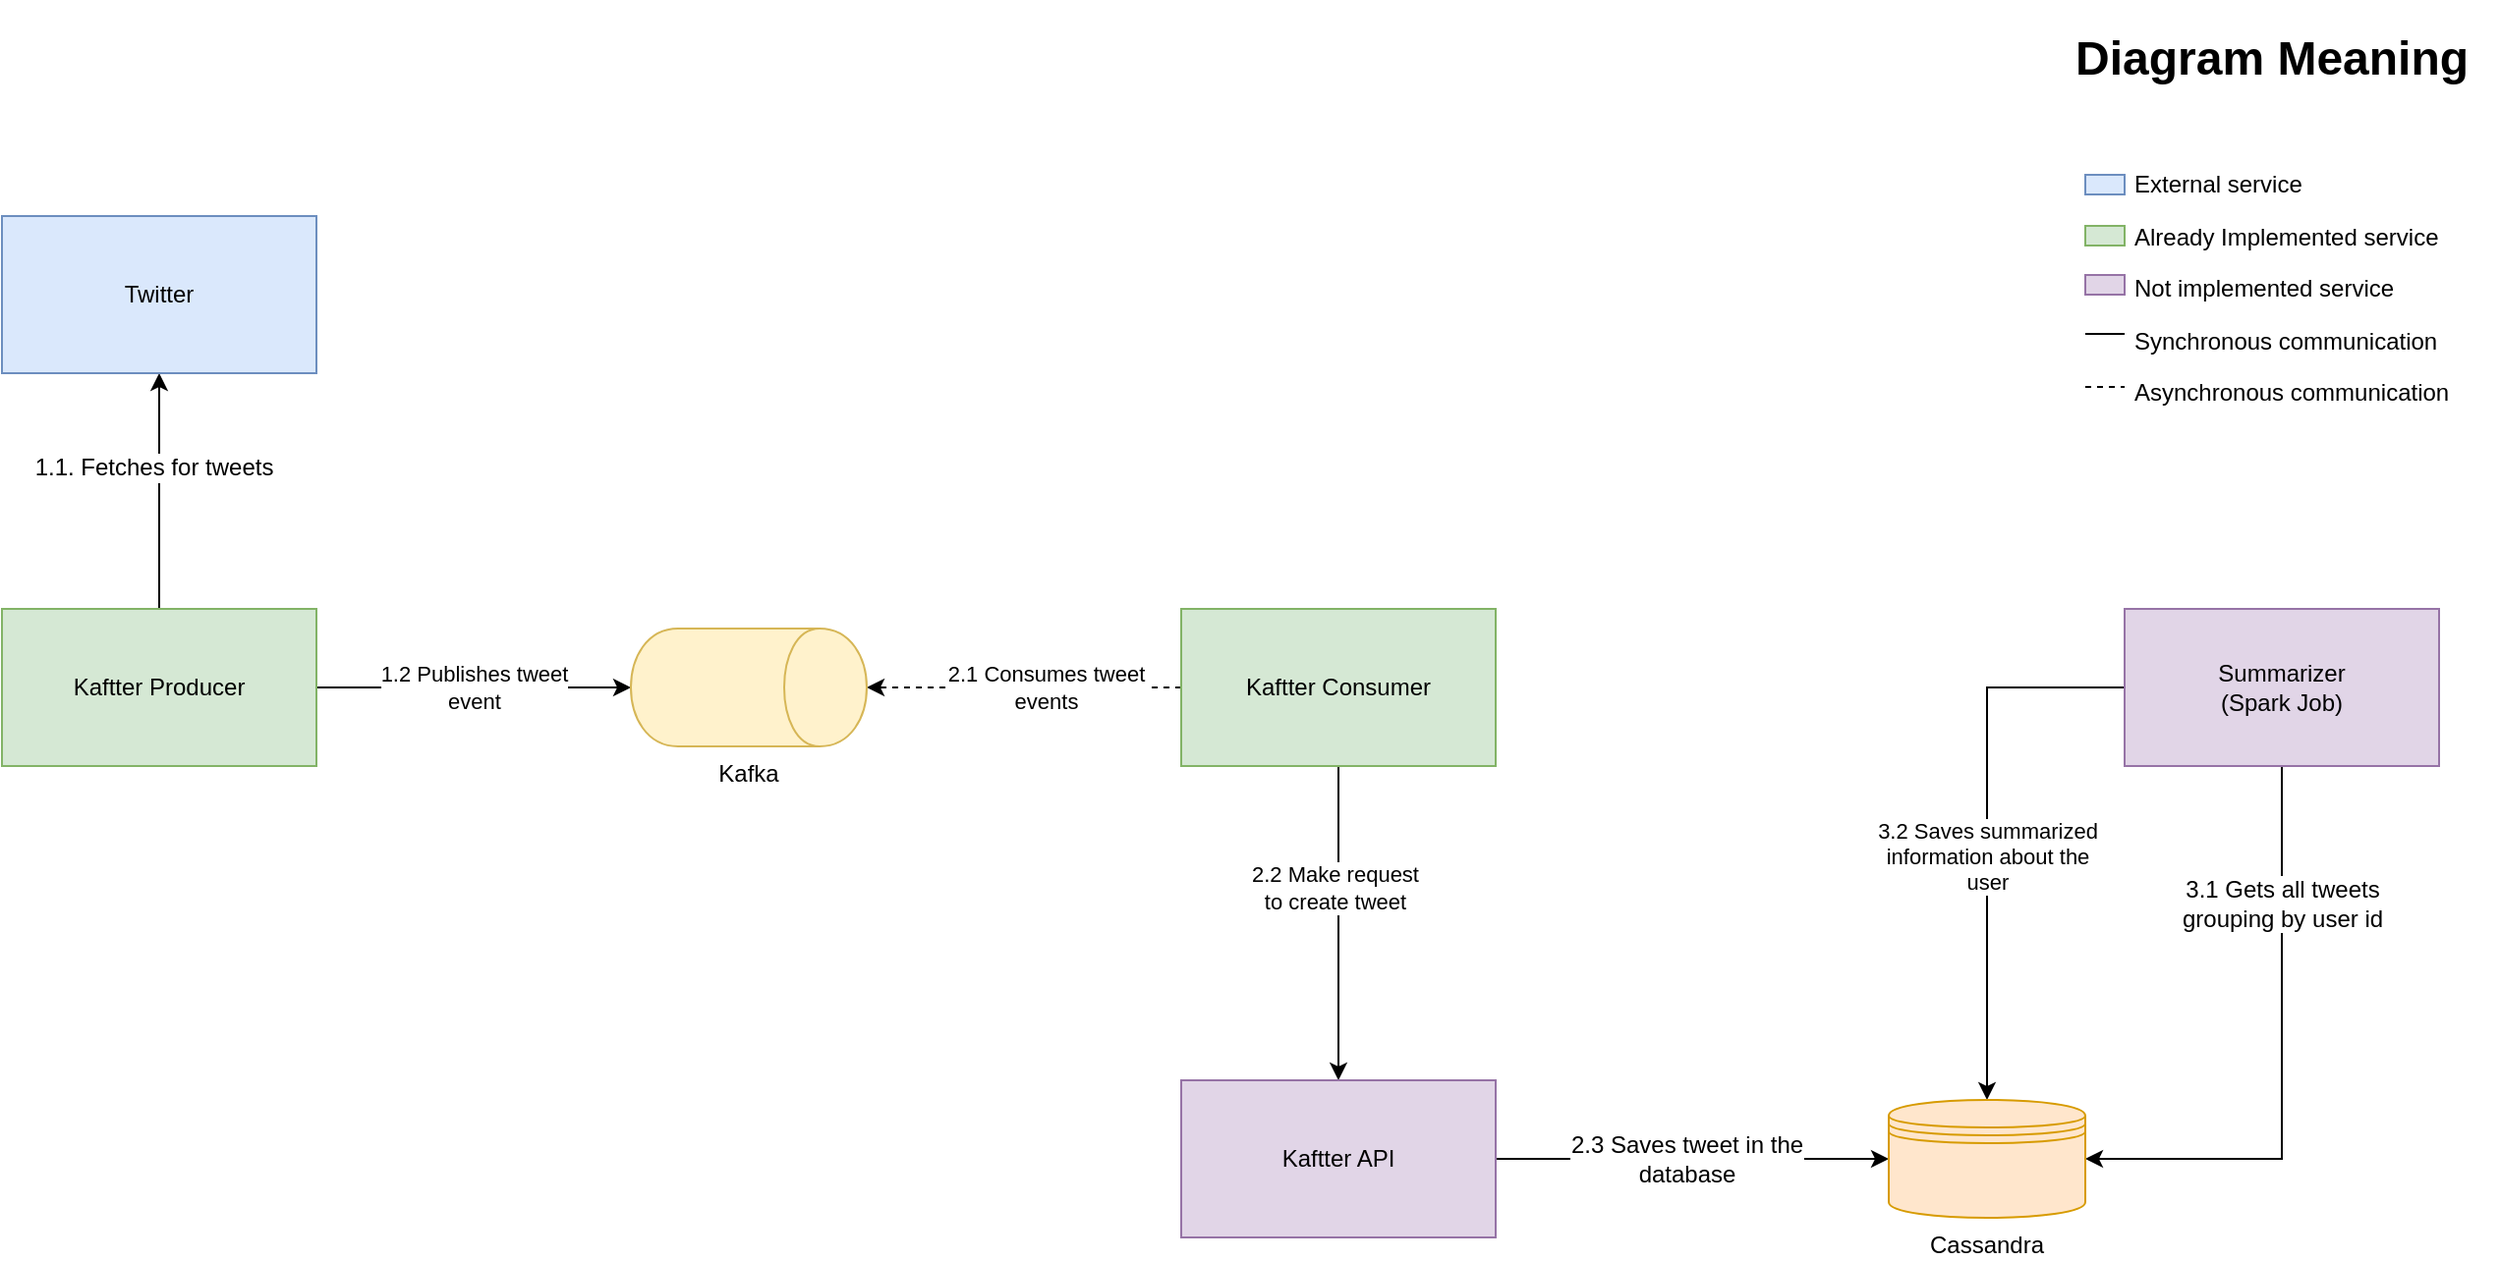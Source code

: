 <mxfile version="13.2.4" type="device"><diagram id="vhV8qCgmm4v2_XlPBhhn" name="Kaftter"><mxGraphModel dx="1673" dy="1012" grid="1" gridSize="10" guides="1" tooltips="1" connect="1" arrows="1" fold="1" page="1" pageScale="1" pageWidth="850" pageHeight="1100" math="0" shadow="0"><root><mxCell id="0"/><mxCell id="1" parent="0"/><mxCell id="hpEyENifhvBFtiRn1l3H-14" style="edgeStyle=orthogonalEdgeStyle;rounded=0;orthogonalLoop=1;jettySize=auto;html=1;entryX=0.5;entryY=1;entryDx=0;entryDy=0;" parent="1" source="hpEyENifhvBFtiRn1l3H-1" target="hpEyENifhvBFtiRn1l3H-13" edge="1"><mxGeometry relative="1" as="geometry"/></mxCell><mxCell id="hpEyENifhvBFtiRn1l3H-17" value="1.1. Fetches for tweets" style="text;html=1;align=center;verticalAlign=middle;resizable=0;points=[];labelBackgroundColor=#ffffff;" parent="hpEyENifhvBFtiRn1l3H-14" vertex="1" connectable="0"><mxGeometry x="0.212" y="3" relative="1" as="geometry"><mxPoint as="offset"/></mxGeometry></mxCell><mxCell id="gnszNPgnl5Ej_MuwpQ8A-2" style="edgeStyle=orthogonalEdgeStyle;rounded=0;orthogonalLoop=1;jettySize=auto;html=1;" edge="1" parent="1" source="hpEyENifhvBFtiRn1l3H-1" target="hpEyENifhvBFtiRn1l3H-4"><mxGeometry relative="1" as="geometry"/></mxCell><mxCell id="gnszNPgnl5Ej_MuwpQ8A-3" value="1.2 Publishes tweet&lt;br&gt;event" style="edgeLabel;html=1;align=center;verticalAlign=middle;resizable=0;points=[];" vertex="1" connectable="0" parent="gnszNPgnl5Ej_MuwpQ8A-2"><mxGeometry x="-0.258" relative="1" as="geometry"><mxPoint x="20.4" as="offset"/></mxGeometry></mxCell><mxCell id="hpEyENifhvBFtiRn1l3H-1" value="Kaftter&amp;nbsp;Producer" style="rounded=0;whiteSpace=wrap;html=1;fillColor=#d5e8d4;strokeColor=#82b366;" parent="1" vertex="1"><mxGeometry x="240" y="480" width="160" height="80" as="geometry"/></mxCell><mxCell id="hpEyENifhvBFtiRn1l3H-8" style="edgeStyle=orthogonalEdgeStyle;rounded=0;orthogonalLoop=1;jettySize=auto;html=1;" parent="1" source="gnszNPgnl5Ej_MuwpQ8A-4" target="hpEyENifhvBFtiRn1l3H-7" edge="1"><mxGeometry relative="1" as="geometry"><mxPoint x="1340" y="620" as="sourcePoint"/></mxGeometry></mxCell><mxCell id="hpEyENifhvBFtiRn1l3H-22" value="2.3 Saves tweet in the&lt;br&gt;database" style="text;html=1;align=center;verticalAlign=middle;resizable=0;points=[];labelBackgroundColor=#ffffff;" parent="hpEyENifhvBFtiRn1l3H-8" vertex="1" connectable="0"><mxGeometry x="-0.271" relative="1" as="geometry"><mxPoint x="23.43" as="offset"/></mxGeometry></mxCell><mxCell id="gnszNPgnl5Ej_MuwpQ8A-5" style="edgeStyle=orthogonalEdgeStyle;rounded=0;orthogonalLoop=1;jettySize=auto;html=1;entryX=0.5;entryY=0;entryDx=0;entryDy=0;dashed=1;" edge="1" parent="1" source="hpEyENifhvBFtiRn1l3H-2" target="hpEyENifhvBFtiRn1l3H-4"><mxGeometry relative="1" as="geometry"><mxPoint x="730" y="520" as="targetPoint"/></mxGeometry></mxCell><mxCell id="gnszNPgnl5Ej_MuwpQ8A-6" value="2.1 Consumes tweet&lt;br&gt;events" style="edgeLabel;html=1;align=center;verticalAlign=middle;resizable=0;points=[];" vertex="1" connectable="0" parent="gnszNPgnl5Ej_MuwpQ8A-5"><mxGeometry x="0.134" y="-2" relative="1" as="geometry"><mxPoint x="20.86" y="2" as="offset"/></mxGeometry></mxCell><mxCell id="gnszNPgnl5Ej_MuwpQ8A-7" style="edgeStyle=orthogonalEdgeStyle;rounded=0;orthogonalLoop=1;jettySize=auto;html=1;" edge="1" parent="1" source="hpEyENifhvBFtiRn1l3H-2" target="gnszNPgnl5Ej_MuwpQ8A-4"><mxGeometry relative="1" as="geometry"/></mxCell><mxCell id="gnszNPgnl5Ej_MuwpQ8A-8" value="2.2 Make request&lt;br&gt;to create tweet" style="edgeLabel;html=1;align=center;verticalAlign=middle;resizable=0;points=[];" vertex="1" connectable="0" parent="gnszNPgnl5Ej_MuwpQ8A-7"><mxGeometry x="-0.23" y="-2" relative="1" as="geometry"><mxPoint as="offset"/></mxGeometry></mxCell><mxCell id="hpEyENifhvBFtiRn1l3H-2" value="Kaftter&amp;nbsp;Consumer" style="rounded=0;whiteSpace=wrap;html=1;fillColor=#d5e8d4;strokeColor=#82b366;" parent="1" vertex="1"><mxGeometry x="840" y="480" width="160" height="80" as="geometry"/></mxCell><mxCell id="hpEyENifhvBFtiRn1l3H-15" style="edgeStyle=orthogonalEdgeStyle;rounded=0;orthogonalLoop=1;jettySize=auto;html=1;entryX=1;entryY=0.5;entryDx=0;entryDy=0;" parent="1" source="hpEyENifhvBFtiRn1l3H-3" target="hpEyENifhvBFtiRn1l3H-7" edge="1"><mxGeometry relative="1" as="geometry"><Array as="points"><mxPoint x="1400" y="760"/></Array></mxGeometry></mxCell><mxCell id="hpEyENifhvBFtiRn1l3H-23" value="3.1 Gets all tweets&lt;br&gt;grouping by user id" style="text;html=1;align=center;verticalAlign=middle;resizable=0;points=[];labelBackgroundColor=#ffffff;" parent="hpEyENifhvBFtiRn1l3H-15" vertex="1" connectable="0"><mxGeometry x="-0.665" y="3" relative="1" as="geometry"><mxPoint x="-3.03" y="19.71" as="offset"/></mxGeometry></mxCell><mxCell id="gnszNPgnl5Ej_MuwpQ8A-9" style="edgeStyle=orthogonalEdgeStyle;rounded=0;orthogonalLoop=1;jettySize=auto;html=1;" edge="1" parent="1" source="hpEyENifhvBFtiRn1l3H-3" target="hpEyENifhvBFtiRn1l3H-7"><mxGeometry relative="1" as="geometry"/></mxCell><mxCell id="gnszNPgnl5Ej_MuwpQ8A-10" value="3.2 Saves summarized&lt;br&gt;information about the&lt;br&gt;user" style="edgeLabel;html=1;align=center;verticalAlign=middle;resizable=0;points=[];" vertex="1" connectable="0" parent="gnszNPgnl5Ej_MuwpQ8A-9"><mxGeometry x="0.111" relative="1" as="geometry"><mxPoint as="offset"/></mxGeometry></mxCell><mxCell id="hpEyENifhvBFtiRn1l3H-3" value="Summarizer&lt;br&gt;(Spark Job)" style="rounded=0;whiteSpace=wrap;html=1;fillColor=#e1d5e7;strokeColor=#9673a6;" parent="1" vertex="1"><mxGeometry x="1320" y="480" width="160" height="80" as="geometry"/></mxCell><mxCell id="hpEyENifhvBFtiRn1l3H-4" value="Kafka" style="shape=cylinder;whiteSpace=wrap;html=1;boundedLbl=1;backgroundOutline=1;direction=south;labelPosition=center;verticalLabelPosition=bottom;align=center;verticalAlign=top;fillColor=#fff2cc;strokeColor=#d6b656;" parent="1" vertex="1"><mxGeometry x="560" y="490" width="120" height="60" as="geometry"/></mxCell><mxCell id="hpEyENifhvBFtiRn1l3H-7" value="Cassandra" style="shape=datastore;whiteSpace=wrap;html=1;fillColor=#ffe6cc;strokeColor=#d79b00;labelPosition=center;verticalLabelPosition=bottom;align=center;verticalAlign=top;" parent="1" vertex="1"><mxGeometry x="1200" y="730" width="100" height="60" as="geometry"/></mxCell><mxCell id="hpEyENifhvBFtiRn1l3H-13" value="Twitter" style="rounded=0;whiteSpace=wrap;html=1;fillColor=#dae8fc;strokeColor=#6c8ebf;" parent="1" vertex="1"><mxGeometry x="240" y="280" width="160" height="80" as="geometry"/></mxCell><mxCell id="gnszNPgnl5Ej_MuwpQ8A-4" value="Kaftter API" style="rounded=0;whiteSpace=wrap;html=1;fillColor=#e1d5e7;strokeColor=#9673a6;" vertex="1" parent="1"><mxGeometry x="840" y="720" width="160" height="80" as="geometry"/></mxCell><mxCell id="gnszNPgnl5Ej_MuwpQ8A-11" value="&lt;h1&gt;Diagram Meaning&lt;/h1&gt;&lt;p&gt;&lt;br&gt;&lt;/p&gt;&lt;p&gt;&amp;nbsp; &amp;nbsp; &amp;nbsp; &amp;nbsp; &amp;nbsp;External service&lt;/p&gt;&lt;p&gt;&amp;nbsp; &amp;nbsp; &amp;nbsp; &amp;nbsp; &amp;nbsp;Already Implemented service&lt;/p&gt;&lt;p&gt;&amp;nbsp; &amp;nbsp; &amp;nbsp; &amp;nbsp; &amp;nbsp;Not implemented service&lt;/p&gt;&lt;p&gt;&amp;nbsp; &amp;nbsp; &amp;nbsp; &amp;nbsp; &amp;nbsp;Synchronous communication&lt;/p&gt;&lt;p&gt;&amp;nbsp; &amp;nbsp; &amp;nbsp; &amp;nbsp; &amp;nbsp;Asynchronous communication&lt;br&gt;&lt;/p&gt;&lt;p&gt;&lt;br&gt;&lt;/p&gt;&lt;p&gt;&lt;br&gt;&lt;/p&gt;" style="text;html=1;strokeColor=none;fillColor=none;spacing=5;spacingTop=-20;whiteSpace=wrap;overflow=hidden;rounded=0;" vertex="1" parent="1"><mxGeometry x="1290" y="180" width="220" height="200" as="geometry"/></mxCell><mxCell id="gnszNPgnl5Ej_MuwpQ8A-12" value="" style="rounded=0;whiteSpace=wrap;html=1;fillColor=#dae8fc;strokeColor=#6c8ebf;" vertex="1" parent="1"><mxGeometry x="1300" y="259" width="20" height="10" as="geometry"/></mxCell><mxCell id="gnszNPgnl5Ej_MuwpQ8A-14" value="" style="rounded=0;whiteSpace=wrap;html=1;fillColor=#d5e8d4;strokeColor=#82b366;" vertex="1" parent="1"><mxGeometry x="1300" y="285" width="20" height="10" as="geometry"/></mxCell><mxCell id="gnszNPgnl5Ej_MuwpQ8A-15" value="" style="rounded=0;whiteSpace=wrap;html=1;fillColor=#e1d5e7;strokeColor=#9673a6;" vertex="1" parent="1"><mxGeometry x="1300" y="310" width="20" height="10" as="geometry"/></mxCell><mxCell id="gnszNPgnl5Ej_MuwpQ8A-19" value="" style="endArrow=none;html=1;" edge="1" parent="1"><mxGeometry width="50" height="50" relative="1" as="geometry"><mxPoint x="1300" y="340" as="sourcePoint"/><mxPoint x="1320" y="340" as="targetPoint"/></mxGeometry></mxCell><mxCell id="gnszNPgnl5Ej_MuwpQ8A-21" value="" style="endArrow=none;html=1;dashed=1;" edge="1" parent="1"><mxGeometry width="50" height="50" relative="1" as="geometry"><mxPoint x="1300" y="367" as="sourcePoint"/><mxPoint x="1320" y="367" as="targetPoint"/></mxGeometry></mxCell></root></mxGraphModel></diagram></mxfile>